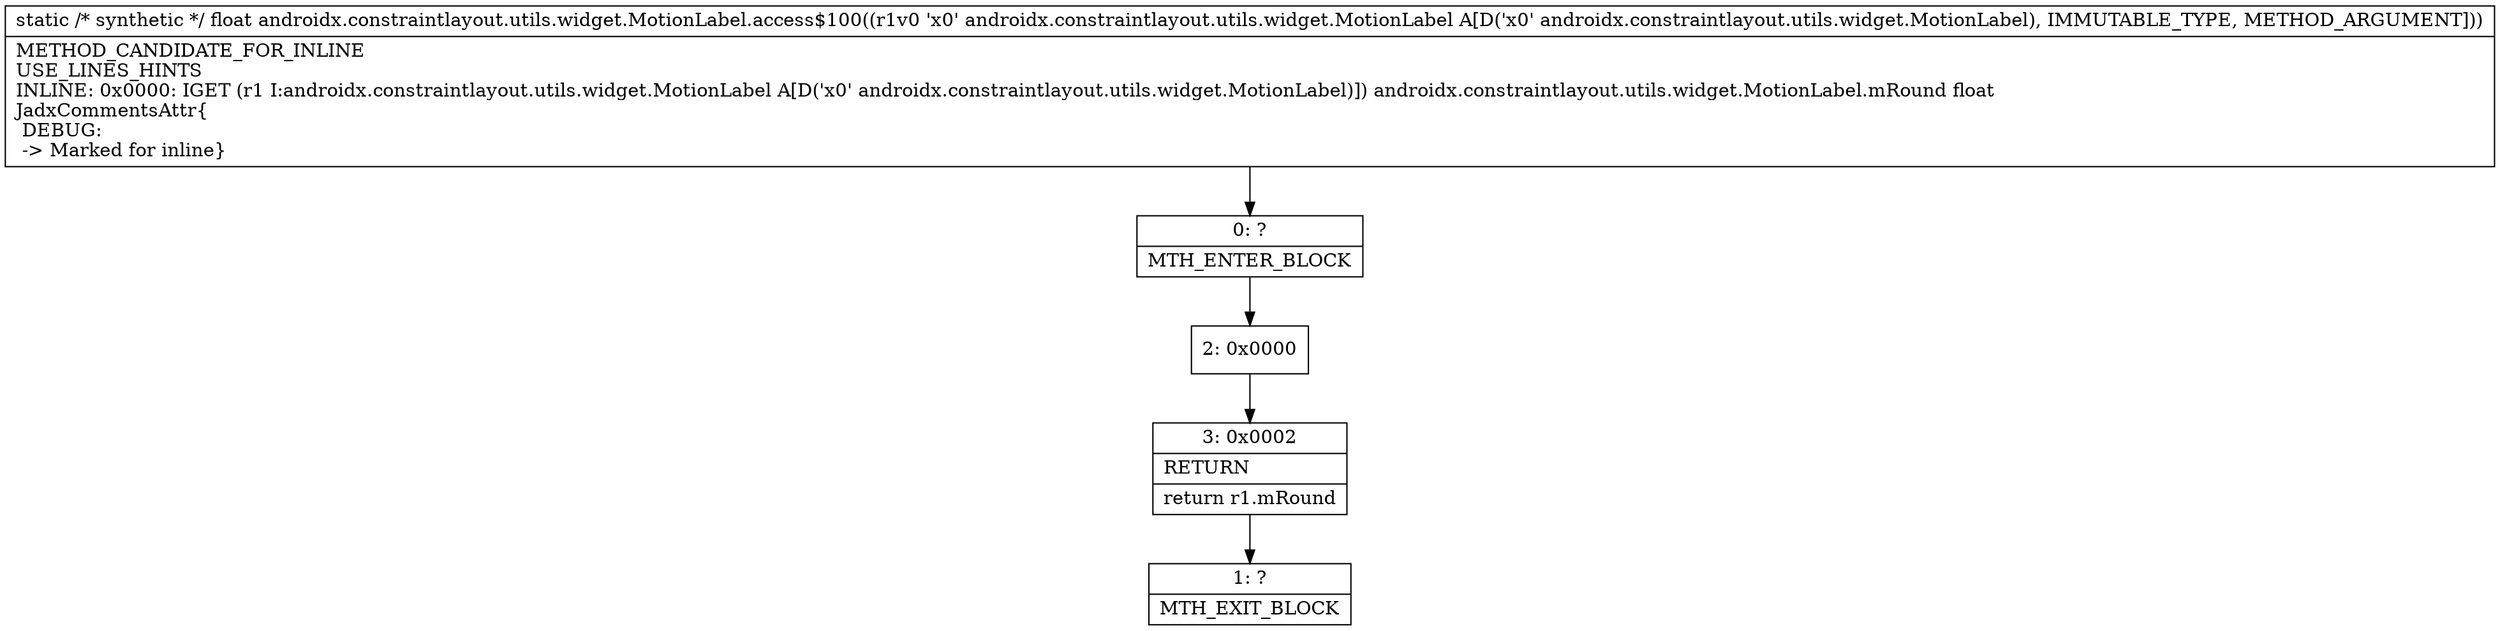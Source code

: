 digraph "CFG forandroidx.constraintlayout.utils.widget.MotionLabel.access$100(Landroidx\/constraintlayout\/utils\/widget\/MotionLabel;)F" {
Node_0 [shape=record,label="{0\:\ ?|MTH_ENTER_BLOCK\l}"];
Node_2 [shape=record,label="{2\:\ 0x0000}"];
Node_3 [shape=record,label="{3\:\ 0x0002|RETURN\l|return r1.mRound\l}"];
Node_1 [shape=record,label="{1\:\ ?|MTH_EXIT_BLOCK\l}"];
MethodNode[shape=record,label="{static \/* synthetic *\/ float androidx.constraintlayout.utils.widget.MotionLabel.access$100((r1v0 'x0' androidx.constraintlayout.utils.widget.MotionLabel A[D('x0' androidx.constraintlayout.utils.widget.MotionLabel), IMMUTABLE_TYPE, METHOD_ARGUMENT]))  | METHOD_CANDIDATE_FOR_INLINE\lUSE_LINES_HINTS\lINLINE: 0x0000: IGET  (r1 I:androidx.constraintlayout.utils.widget.MotionLabel A[D('x0' androidx.constraintlayout.utils.widget.MotionLabel)]) androidx.constraintlayout.utils.widget.MotionLabel.mRound float\lJadxCommentsAttr\{\l DEBUG: \l \-\> Marked for inline\}\l}"];
MethodNode -> Node_0;Node_0 -> Node_2;
Node_2 -> Node_3;
Node_3 -> Node_1;
}

